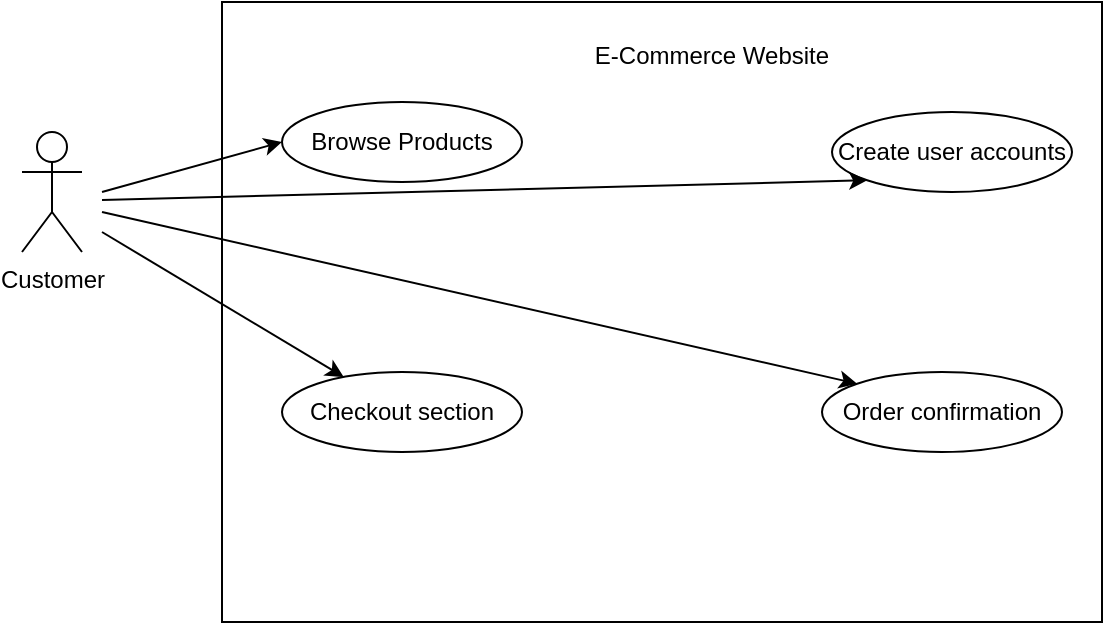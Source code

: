 <mxfile version="21.5.0" type="github">
  <diagram name="Page-1" id="Ow3k_gNxKm962VovGYAV">
    <mxGraphModel dx="651" dy="704" grid="1" gridSize="10" guides="1" tooltips="1" connect="1" arrows="1" fold="1" page="1" pageScale="1" pageWidth="850" pageHeight="1100" math="0" shadow="0">
      <root>
        <mxCell id="0" />
        <mxCell id="1" parent="0" />
        <mxCell id="W_JEoNJLW8Go0_GX0hP6-1" value="" style="rounded=0;whiteSpace=wrap;html=1;" vertex="1" parent="1">
          <mxGeometry x="180" y="85" width="440" height="310" as="geometry" />
        </mxCell>
        <mxCell id="W_JEoNJLW8Go0_GX0hP6-2" value="E-Commerce Website" style="text;html=1;strokeColor=none;fillColor=none;align=center;verticalAlign=middle;whiteSpace=wrap;rounded=0;" vertex="1" parent="1">
          <mxGeometry x="355" y="97" width="140" height="30" as="geometry" />
        </mxCell>
        <mxCell id="W_JEoNJLW8Go0_GX0hP6-3" value="Browse Products" style="ellipse;whiteSpace=wrap;html=1;" vertex="1" parent="1">
          <mxGeometry x="210" y="135" width="120" height="40" as="geometry" />
        </mxCell>
        <mxCell id="W_JEoNJLW8Go0_GX0hP6-4" value="Create user accounts" style="ellipse;whiteSpace=wrap;html=1;" vertex="1" parent="1">
          <mxGeometry x="485" y="140" width="120" height="40" as="geometry" />
        </mxCell>
        <mxCell id="W_JEoNJLW8Go0_GX0hP6-5" value="Checkout section" style="ellipse;whiteSpace=wrap;html=1;" vertex="1" parent="1">
          <mxGeometry x="210" y="270" width="120" height="40" as="geometry" />
        </mxCell>
        <mxCell id="W_JEoNJLW8Go0_GX0hP6-6" value="Order confirmation" style="ellipse;whiteSpace=wrap;html=1;" vertex="1" parent="1">
          <mxGeometry x="480" y="270" width="120" height="40" as="geometry" />
        </mxCell>
        <mxCell id="W_JEoNJLW8Go0_GX0hP6-7" value="Customer" style="shape=umlActor;verticalLabelPosition=bottom;verticalAlign=top;html=1;outlineConnect=0;" vertex="1" parent="1">
          <mxGeometry x="80" y="150" width="30" height="60" as="geometry" />
        </mxCell>
        <mxCell id="W_JEoNJLW8Go0_GX0hP6-8" value="" style="endArrow=classic;html=1;rounded=0;entryX=0;entryY=0.5;entryDx=0;entryDy=0;" edge="1" parent="1" target="W_JEoNJLW8Go0_GX0hP6-3">
          <mxGeometry width="50" height="50" relative="1" as="geometry">
            <mxPoint x="120" y="180" as="sourcePoint" />
            <mxPoint x="170" y="130" as="targetPoint" />
          </mxGeometry>
        </mxCell>
        <mxCell id="W_JEoNJLW8Go0_GX0hP6-9" value="" style="endArrow=classic;html=1;rounded=0;" edge="1" parent="1" target="W_JEoNJLW8Go0_GX0hP6-5">
          <mxGeometry width="50" height="50" relative="1" as="geometry">
            <mxPoint x="120" y="200" as="sourcePoint" />
            <mxPoint x="220" y="170" as="targetPoint" />
          </mxGeometry>
        </mxCell>
        <mxCell id="W_JEoNJLW8Go0_GX0hP6-10" value="" style="endArrow=classic;html=1;rounded=0;entryX=0;entryY=1;entryDx=0;entryDy=0;" edge="1" parent="1" target="W_JEoNJLW8Go0_GX0hP6-4">
          <mxGeometry width="50" height="50" relative="1" as="geometry">
            <mxPoint x="120" y="184" as="sourcePoint" />
            <mxPoint x="493.04" y="178.24" as="targetPoint" />
            <Array as="points" />
          </mxGeometry>
        </mxCell>
        <mxCell id="W_JEoNJLW8Go0_GX0hP6-11" value="" style="endArrow=classic;html=1;rounded=0;entryX=0;entryY=0;entryDx=0;entryDy=0;" edge="1" parent="1" target="W_JEoNJLW8Go0_GX0hP6-6">
          <mxGeometry width="50" height="50" relative="1" as="geometry">
            <mxPoint x="120" y="190" as="sourcePoint" />
            <mxPoint x="503" y="184" as="targetPoint" />
            <Array as="points" />
          </mxGeometry>
        </mxCell>
      </root>
    </mxGraphModel>
  </diagram>
</mxfile>

